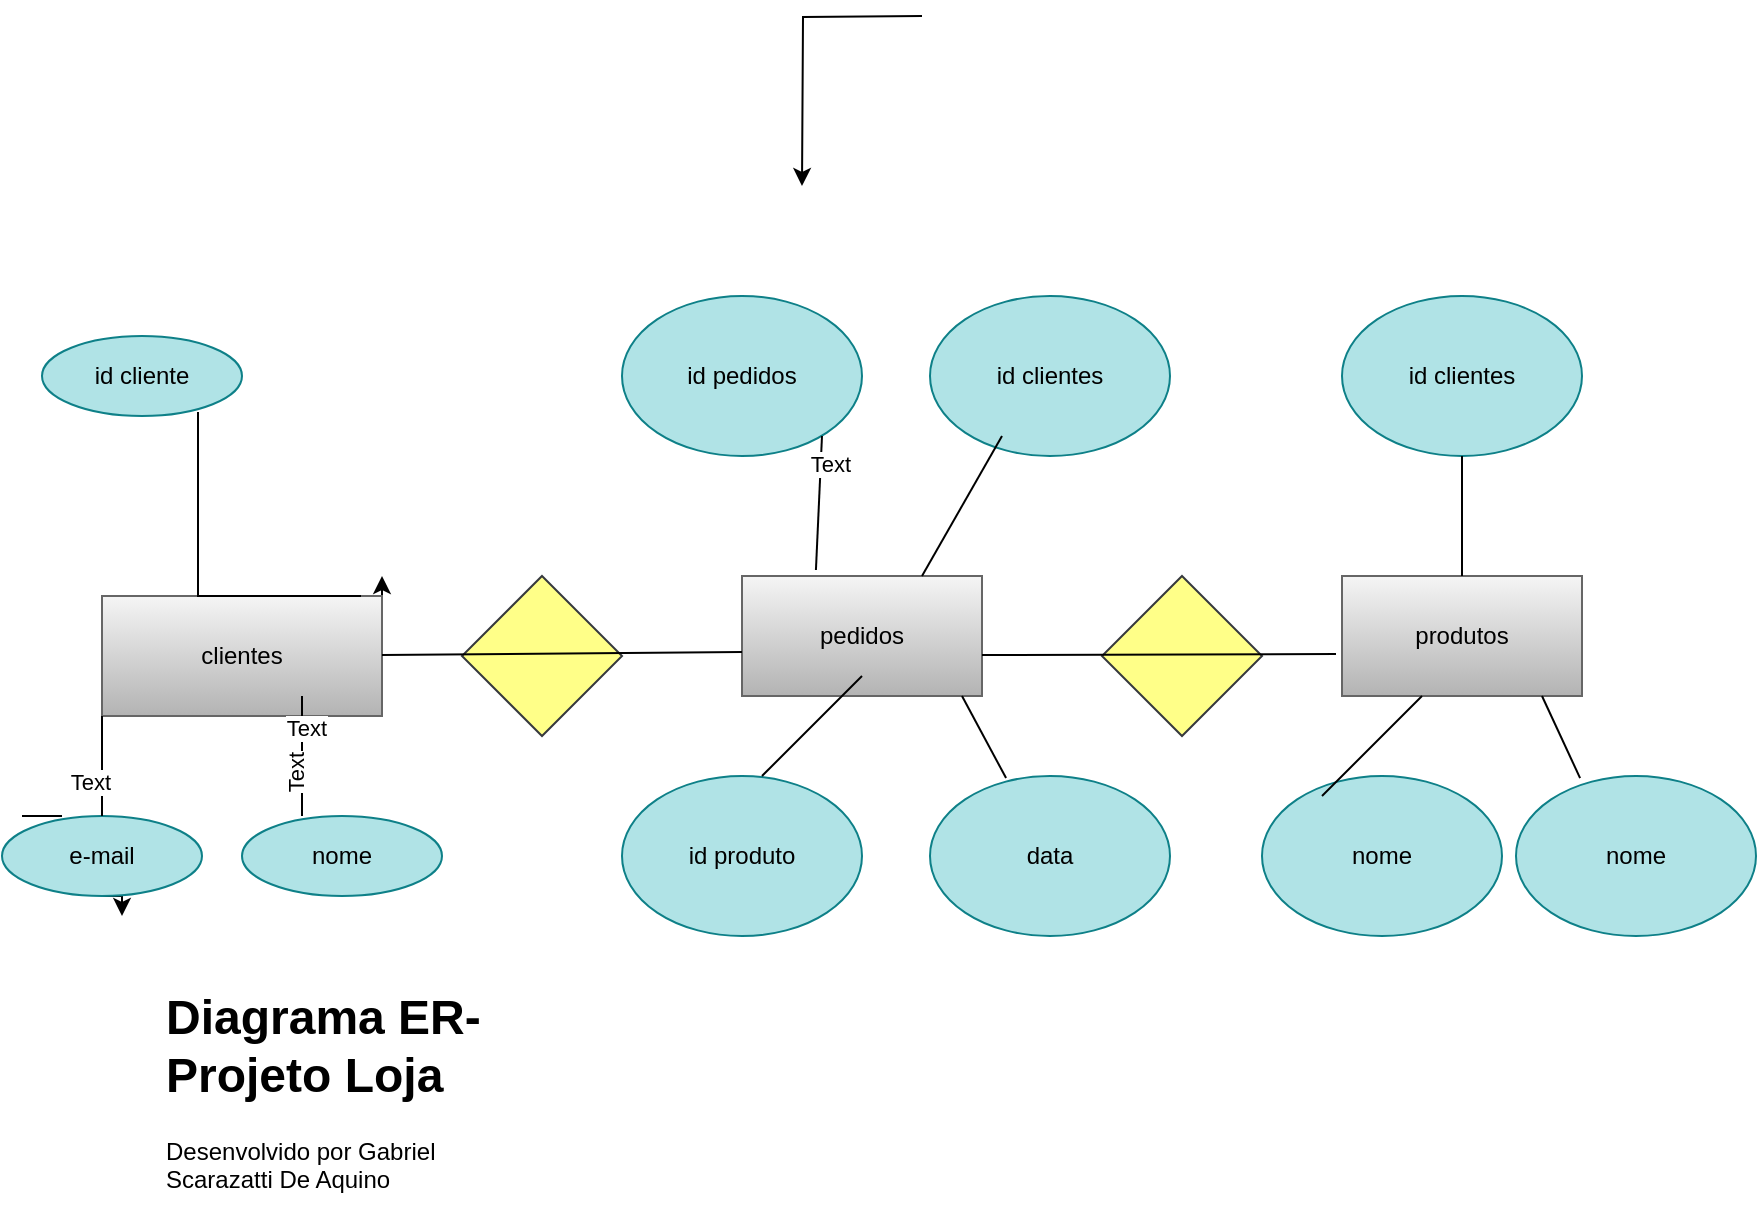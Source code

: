 <mxfile version="26.0.14">
  <diagram name="Página-1" id="5T8evj--CnqliUHd-P24">
    <mxGraphModel dx="1707" dy="468" grid="1" gridSize="10" guides="1" tooltips="1" connect="1" arrows="1" fold="1" page="1" pageScale="1" pageWidth="827" pageHeight="1169" math="0" shadow="0">
      <root>
        <mxCell id="0" />
        <mxCell id="1" parent="0" />
        <mxCell id="fEolEQNRnQZsfAC_aXOe-2" style="edgeStyle=orthogonalEdgeStyle;rounded=0;orthogonalLoop=1;jettySize=auto;html=1;entryX=0;entryY=0.5;entryDx=0;entryDy=0;" edge="1" parent="1">
          <mxGeometry relative="1" as="geometry">
            <mxPoint x="410.0" y="120" as="sourcePoint" />
            <mxPoint x="350" y="205" as="targetPoint" />
          </mxGeometry>
        </mxCell>
        <mxCell id="fEolEQNRnQZsfAC_aXOe-11" style="edgeStyle=orthogonalEdgeStyle;rounded=0;orthogonalLoop=1;jettySize=auto;html=1;exitX=1;exitY=0;exitDx=0;exitDy=0;" edge="1" parent="1" source="fEolEQNRnQZsfAC_aXOe-7">
          <mxGeometry relative="1" as="geometry">
            <mxPoint x="140" y="400" as="targetPoint" />
          </mxGeometry>
        </mxCell>
        <mxCell id="fEolEQNRnQZsfAC_aXOe-12" style="edgeStyle=orthogonalEdgeStyle;rounded=0;orthogonalLoop=1;jettySize=auto;html=1;exitX=1;exitY=0.5;exitDx=0;exitDy=0;" edge="1" parent="1" source="fEolEQNRnQZsfAC_aXOe-7">
          <mxGeometry relative="1" as="geometry">
            <mxPoint x="140" y="440.571" as="targetPoint" />
          </mxGeometry>
        </mxCell>
        <mxCell id="fEolEQNRnQZsfAC_aXOe-7" value="clientes" style="rounded=0;whiteSpace=wrap;html=1;fillColor=#f5f5f5;gradientColor=#b3b3b3;strokeColor=#666666;" vertex="1" parent="1">
          <mxGeometry y="410" width="140" height="60" as="geometry" />
        </mxCell>
        <mxCell id="fEolEQNRnQZsfAC_aXOe-9" value="pedidos" style="rounded=0;whiteSpace=wrap;html=1;fillColor=#f5f5f5;gradientColor=#b3b3b3;strokeColor=#666666;" vertex="1" parent="1">
          <mxGeometry x="320" y="400" width="120" height="60" as="geometry" />
        </mxCell>
        <mxCell id="fEolEQNRnQZsfAC_aXOe-10" value="produtos" style="rounded=0;whiteSpace=wrap;html=1;fillColor=#f5f5f5;gradientColor=#b3b3b3;strokeColor=#666666;" vertex="1" parent="1">
          <mxGeometry x="620" y="400" width="120" height="60" as="geometry" />
        </mxCell>
        <mxCell id="fEolEQNRnQZsfAC_aXOe-13" value="" style="rhombus;whiteSpace=wrap;html=1;fillColor=#ffff88;strokeColor=#36393d;" vertex="1" parent="1">
          <mxGeometry x="180" y="400" width="80" height="80" as="geometry" />
        </mxCell>
        <mxCell id="fEolEQNRnQZsfAC_aXOe-14" value="" style="rhombus;whiteSpace=wrap;html=1;fillColor=#ffff88;strokeColor=#36393d;" vertex="1" parent="1">
          <mxGeometry x="500" y="400" width="80" height="80" as="geometry" />
        </mxCell>
        <mxCell id="fEolEQNRnQZsfAC_aXOe-18" value="id cliente" style="ellipse;whiteSpace=wrap;html=1;align=center;fillColor=#b0e3e6;strokeColor=#0e8088;" vertex="1" parent="1">
          <mxGeometry x="-30" y="280" width="100" height="40" as="geometry" />
        </mxCell>
        <mxCell id="fEolEQNRnQZsfAC_aXOe-24" style="edgeStyle=orthogonalEdgeStyle;rounded=0;orthogonalLoop=1;jettySize=auto;html=1;exitX=0.5;exitY=1;exitDx=0;exitDy=0;" edge="1" parent="1" source="fEolEQNRnQZsfAC_aXOe-19">
          <mxGeometry relative="1" as="geometry">
            <mxPoint x="10" y="570" as="targetPoint" />
          </mxGeometry>
        </mxCell>
        <mxCell id="fEolEQNRnQZsfAC_aXOe-19" value="e-mail" style="ellipse;whiteSpace=wrap;html=1;align=center;fillColor=#b0e3e6;strokeColor=#0e8088;" vertex="1" parent="1">
          <mxGeometry x="-50" y="520" width="100" height="40" as="geometry" />
        </mxCell>
        <mxCell id="fEolEQNRnQZsfAC_aXOe-21" value="" style="endArrow=none;html=1;rounded=0;" edge="1" parent="1">
          <mxGeometry relative="1" as="geometry">
            <mxPoint x="-20" y="520" as="sourcePoint" />
            <mxPoint x="-40" y="520" as="targetPoint" />
          </mxGeometry>
        </mxCell>
        <mxCell id="fEolEQNRnQZsfAC_aXOe-23" value="nome" style="ellipse;whiteSpace=wrap;html=1;align=center;fillColor=#b0e3e6;strokeColor=#0e8088;direction=west;" vertex="1" parent="1">
          <mxGeometry x="70" y="520" width="100" height="40" as="geometry" />
        </mxCell>
        <mxCell id="fEolEQNRnQZsfAC_aXOe-25" value="" style="endArrow=none;html=1;rounded=0;" edge="1" parent="1">
          <mxGeometry relative="1" as="geometry">
            <mxPoint x="100" y="520" as="sourcePoint" />
            <mxPoint x="100" y="460" as="targetPoint" />
            <Array as="points">
              <mxPoint x="100" y="470" />
            </Array>
          </mxGeometry>
        </mxCell>
        <mxCell id="fEolEQNRnQZsfAC_aXOe-26" value="Text" style="edgeLabel;html=1;align=center;verticalAlign=middle;resizable=0;points=[];" vertex="1" connectable="0" parent="fEolEQNRnQZsfAC_aXOe-25">
          <mxGeometry x="0.475" y="-2" relative="1" as="geometry">
            <mxPoint as="offset" />
          </mxGeometry>
        </mxCell>
        <mxCell id="fEolEQNRnQZsfAC_aXOe-27" value="Text" style="edgeLabel;html=1;align=center;verticalAlign=middle;resizable=0;points=[];rotation=270;" vertex="1" connectable="0" parent="fEolEQNRnQZsfAC_aXOe-25">
          <mxGeometry x="-0.277" y="3" relative="1" as="geometry">
            <mxPoint as="offset" />
          </mxGeometry>
        </mxCell>
        <mxCell id="fEolEQNRnQZsfAC_aXOe-28" value="" style="endArrow=none;html=1;rounded=0;exitX=0.5;exitY=0;exitDx=0;exitDy=0;" edge="1" parent="1" source="fEolEQNRnQZsfAC_aXOe-19">
          <mxGeometry relative="1" as="geometry">
            <mxPoint y="500" as="sourcePoint" />
            <mxPoint y="470" as="targetPoint" />
            <Array as="points">
              <mxPoint y="470" />
            </Array>
          </mxGeometry>
        </mxCell>
        <mxCell id="fEolEQNRnQZsfAC_aXOe-29" value="Text" style="edgeLabel;html=1;align=center;verticalAlign=middle;resizable=0;points=[];" vertex="1" connectable="0" parent="fEolEQNRnQZsfAC_aXOe-28">
          <mxGeometry x="-0.312" y="1" relative="1" as="geometry">
            <mxPoint x="-5" as="offset" />
          </mxGeometry>
        </mxCell>
        <mxCell id="fEolEQNRnQZsfAC_aXOe-30" value="" style="endArrow=none;html=1;rounded=0;exitX=0.78;exitY=0.95;exitDx=0;exitDy=0;exitPerimeter=0;entryX=0.925;entryY=0;entryDx=0;entryDy=0;entryPerimeter=0;" edge="1" parent="1" source="fEolEQNRnQZsfAC_aXOe-18" target="fEolEQNRnQZsfAC_aXOe-7">
          <mxGeometry relative="1" as="geometry">
            <mxPoint x="60" y="380" as="sourcePoint" />
            <mxPoint x="270" y="480" as="targetPoint" />
            <Array as="points">
              <mxPoint x="48" y="410" />
            </Array>
          </mxGeometry>
        </mxCell>
        <mxCell id="fEolEQNRnQZsfAC_aXOe-31" value="" style="endArrow=none;html=1;rounded=0;entryX=0;entryY=0.633;entryDx=0;entryDy=0;entryPerimeter=0;" edge="1" parent="1" target="fEolEQNRnQZsfAC_aXOe-9">
          <mxGeometry relative="1" as="geometry">
            <mxPoint x="140" y="439.5" as="sourcePoint" />
            <mxPoint x="310" y="440" as="targetPoint" />
          </mxGeometry>
        </mxCell>
        <mxCell id="fEolEQNRnQZsfAC_aXOe-32" value="" style="endArrow=none;html=1;rounded=0;entryX=-0.025;entryY=0.65;entryDx=0;entryDy=0;entryPerimeter=0;" edge="1" parent="1" target="fEolEQNRnQZsfAC_aXOe-10">
          <mxGeometry relative="1" as="geometry">
            <mxPoint x="440" y="439.5" as="sourcePoint" />
            <mxPoint x="600" y="439.5" as="targetPoint" />
          </mxGeometry>
        </mxCell>
        <mxCell id="fEolEQNRnQZsfAC_aXOe-33" value="nome" style="ellipse;whiteSpace=wrap;html=1;fillColor=#b0e3e6;strokeColor=#0e8088;" vertex="1" parent="1">
          <mxGeometry x="580" y="500" width="120" height="80" as="geometry" />
        </mxCell>
        <mxCell id="fEolEQNRnQZsfAC_aXOe-34" value="nome" style="ellipse;whiteSpace=wrap;html=1;fillColor=#b0e3e6;strokeColor=#0e8088;" vertex="1" parent="1">
          <mxGeometry x="707" y="500" width="120" height="80" as="geometry" />
        </mxCell>
        <mxCell id="fEolEQNRnQZsfAC_aXOe-35" value="id clientes" style="ellipse;whiteSpace=wrap;html=1;fillColor=#b0e3e6;strokeColor=#0e8088;" vertex="1" parent="1">
          <mxGeometry x="620" y="260" width="120" height="80" as="geometry" />
        </mxCell>
        <mxCell id="fEolEQNRnQZsfAC_aXOe-36" value="data" style="ellipse;whiteSpace=wrap;html=1;fillColor=#b0e3e6;strokeColor=#0e8088;" vertex="1" parent="1">
          <mxGeometry x="414" y="500" width="120" height="80" as="geometry" />
        </mxCell>
        <mxCell id="fEolEQNRnQZsfAC_aXOe-37" value="id produto" style="ellipse;whiteSpace=wrap;html=1;fillColor=#b0e3e6;strokeColor=#0e8088;" vertex="1" parent="1">
          <mxGeometry x="260" y="500" width="120" height="80" as="geometry" />
        </mxCell>
        <mxCell id="fEolEQNRnQZsfAC_aXOe-38" value="id clientes" style="ellipse;whiteSpace=wrap;html=1;fillColor=#b0e3e6;strokeColor=#0e8088;" vertex="1" parent="1">
          <mxGeometry x="414" y="260" width="120" height="80" as="geometry" />
        </mxCell>
        <mxCell id="fEolEQNRnQZsfAC_aXOe-39" value="id pedidos" style="ellipse;whiteSpace=wrap;html=1;fillColor=#b0e3e6;strokeColor=#0e8088;" vertex="1" parent="1">
          <mxGeometry x="260" y="260" width="120" height="80" as="geometry" />
        </mxCell>
        <mxCell id="fEolEQNRnQZsfAC_aXOe-40" value="&lt;h1 style=&quot;margin-top: 0px;&quot;&gt;Diagrama ER-Projeto Loja&lt;/h1&gt;&lt;div&gt;Desenvolvido por Gabriel Scarazatti De Aquino&lt;/div&gt;" style="text;html=1;whiteSpace=wrap;overflow=hidden;rounded=0;" vertex="1" parent="1">
          <mxGeometry x="30" y="600" width="180" height="120" as="geometry" />
        </mxCell>
        <mxCell id="fEolEQNRnQZsfAC_aXOe-41" value="" style="endArrow=none;html=1;rounded=0;exitX=0.5;exitY=0;exitDx=0;exitDy=0;" edge="1" parent="1" source="fEolEQNRnQZsfAC_aXOe-10">
          <mxGeometry width="50" height="50" relative="1" as="geometry">
            <mxPoint x="630" y="390" as="sourcePoint" />
            <mxPoint x="680" y="340" as="targetPoint" />
          </mxGeometry>
        </mxCell>
        <mxCell id="fEolEQNRnQZsfAC_aXOe-42" value="" style="endArrow=none;html=1;rounded=0;exitX=0.267;exitY=0.013;exitDx=0;exitDy=0;exitPerimeter=0;" edge="1" parent="1" source="fEolEQNRnQZsfAC_aXOe-34">
          <mxGeometry width="50" height="50" relative="1" as="geometry">
            <mxPoint x="670" y="510" as="sourcePoint" />
            <mxPoint x="720" y="460" as="targetPoint" />
          </mxGeometry>
        </mxCell>
        <mxCell id="fEolEQNRnQZsfAC_aXOe-43" value="" style="endArrow=none;html=1;rounded=0;" edge="1" parent="1">
          <mxGeometry width="50" height="50" relative="1" as="geometry">
            <mxPoint x="610" y="510" as="sourcePoint" />
            <mxPoint x="660" y="460" as="targetPoint" />
          </mxGeometry>
        </mxCell>
        <mxCell id="fEolEQNRnQZsfAC_aXOe-44" value="" style="endArrow=none;html=1;rounded=0;exitX=0.317;exitY=0.013;exitDx=0;exitDy=0;exitPerimeter=0;" edge="1" parent="1" source="fEolEQNRnQZsfAC_aXOe-36">
          <mxGeometry width="50" height="50" relative="1" as="geometry">
            <mxPoint x="380" y="510" as="sourcePoint" />
            <mxPoint x="430" y="460" as="targetPoint" />
          </mxGeometry>
        </mxCell>
        <mxCell id="fEolEQNRnQZsfAC_aXOe-45" value="" style="endArrow=none;html=1;rounded=0;" edge="1" parent="1">
          <mxGeometry width="50" height="50" relative="1" as="geometry">
            <mxPoint x="330" y="500" as="sourcePoint" />
            <mxPoint x="380" y="450" as="targetPoint" />
          </mxGeometry>
        </mxCell>
        <mxCell id="fEolEQNRnQZsfAC_aXOe-46" value="" style="endArrow=none;html=1;rounded=0;exitX=0.75;exitY=0;exitDx=0;exitDy=0;" edge="1" parent="1" source="fEolEQNRnQZsfAC_aXOe-9">
          <mxGeometry width="50" height="50" relative="1" as="geometry">
            <mxPoint x="400" y="380" as="sourcePoint" />
            <mxPoint x="450" y="330" as="targetPoint" />
          </mxGeometry>
        </mxCell>
        <mxCell id="fEolEQNRnQZsfAC_aXOe-47" value="" style="endArrow=none;html=1;rounded=0;exitX=0.308;exitY=-0.05;exitDx=0;exitDy=0;exitPerimeter=0;" edge="1" parent="1" source="fEolEQNRnQZsfAC_aXOe-9">
          <mxGeometry width="50" height="50" relative="1" as="geometry">
            <mxPoint x="310" y="380" as="sourcePoint" />
            <mxPoint x="360" y="330" as="targetPoint" />
          </mxGeometry>
        </mxCell>
        <mxCell id="fEolEQNRnQZsfAC_aXOe-48" value="Text" style="edgeLabel;html=1;align=center;verticalAlign=middle;resizable=0;points=[];" vertex="1" connectable="0" parent="fEolEQNRnQZsfAC_aXOe-47">
          <mxGeometry x="0.6" y="-4" relative="1" as="geometry">
            <mxPoint as="offset" />
          </mxGeometry>
        </mxCell>
      </root>
    </mxGraphModel>
  </diagram>
</mxfile>
